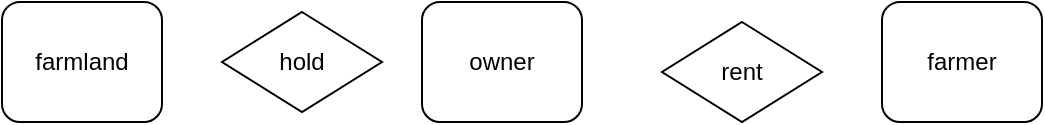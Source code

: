 <mxfile version="13.9.2" type="github">
  <diagram id="EziPpQiDpVYwORdNoaG9" name="Page-1">
    <mxGraphModel dx="946" dy="523" grid="1" gridSize="10" guides="1" tooltips="1" connect="1" arrows="1" fold="1" page="1" pageScale="1" pageWidth="827" pageHeight="1169" math="0" shadow="0">
      <root>
        <mxCell id="0" />
        <mxCell id="1" parent="0" />
        <mxCell id="RxH3iXv233im7X_MCqQd-1" value="owner" style="rounded=1;whiteSpace=wrap;html=1;" vertex="1" parent="1">
          <mxGeometry x="350" y="240" width="80" height="60" as="geometry" />
        </mxCell>
        <mxCell id="RxH3iXv233im7X_MCqQd-2" value="farmland" style="rounded=1;whiteSpace=wrap;html=1;" vertex="1" parent="1">
          <mxGeometry x="140" y="240" width="80" height="60" as="geometry" />
        </mxCell>
        <mxCell id="RxH3iXv233im7X_MCqQd-3" value="farmer" style="rounded=1;whiteSpace=wrap;html=1;" vertex="1" parent="1">
          <mxGeometry x="580" y="240" width="80" height="60" as="geometry" />
        </mxCell>
        <mxCell id="RxH3iXv233im7X_MCqQd-5" value="rent" style="rhombus;whiteSpace=wrap;html=1;" vertex="1" parent="1">
          <mxGeometry x="470" y="250" width="80" height="50" as="geometry" />
        </mxCell>
        <mxCell id="RxH3iXv233im7X_MCqQd-6" value="hold" style="rhombus;whiteSpace=wrap;html=1;" vertex="1" parent="1">
          <mxGeometry x="250" y="245" width="80" height="50" as="geometry" />
        </mxCell>
      </root>
    </mxGraphModel>
  </diagram>
</mxfile>
